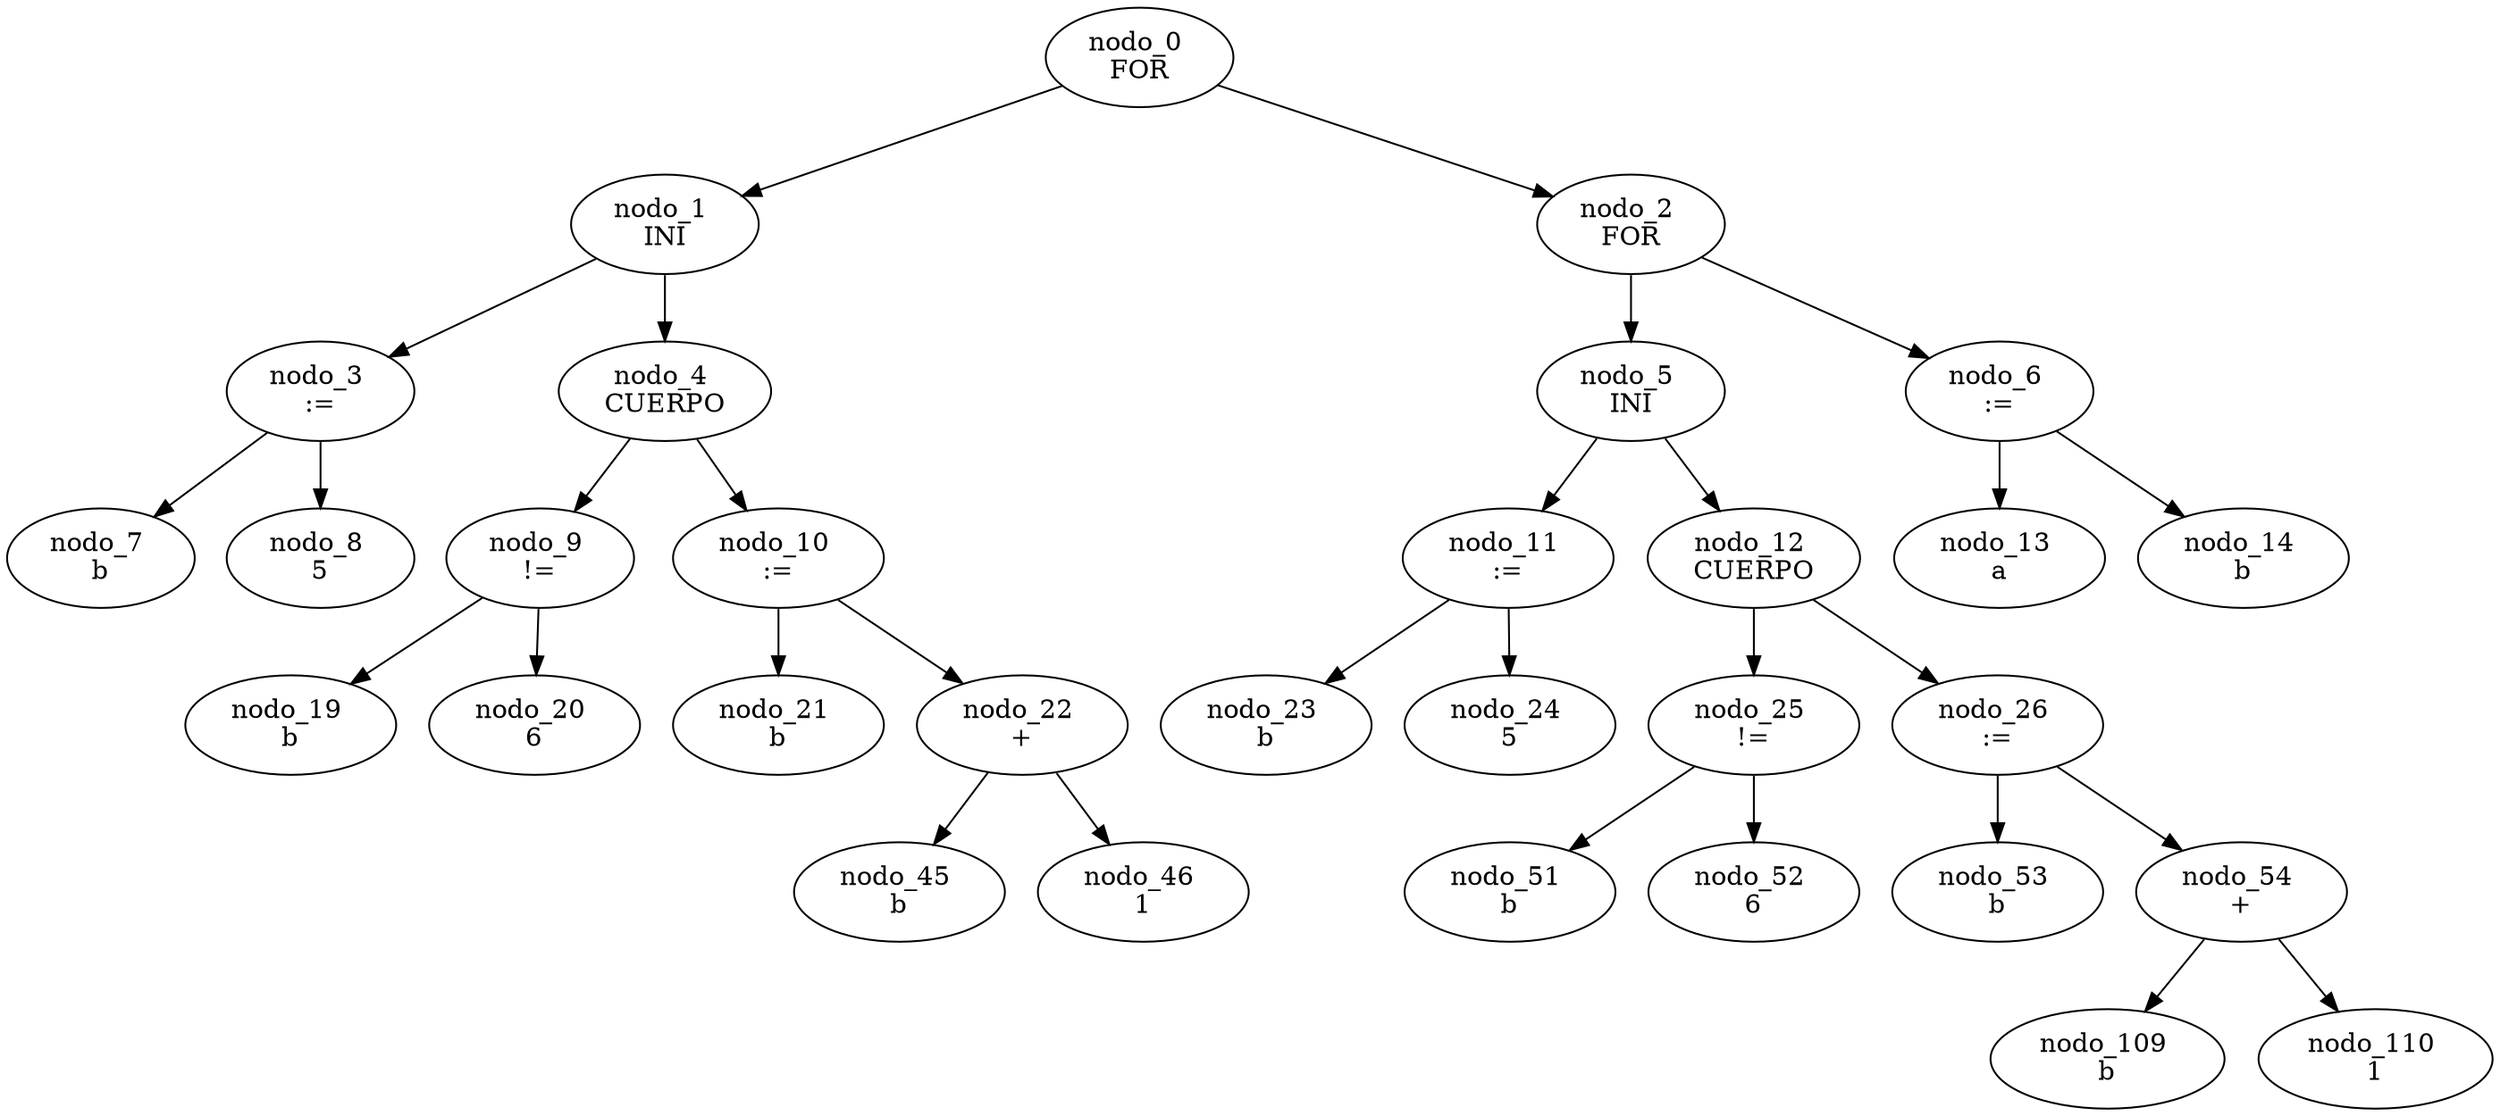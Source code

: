digraph G {
	"nodo_0 \nFOR" -> "nodo_1 \nINI"
	"nodo_0 \nFOR" -> "nodo_2 \nFOR"
	"nodo_1 \nINI" -> "nodo_3 \n:="
	"nodo_1 \nINI" -> "nodo_4 \nCUERPO"
	"nodo_3 \n:=" -> "nodo_7 \nb"
	"nodo_3 \n:=" -> "nodo_8 \n5"
	"nodo_4 \nCUERPO" -> "nodo_9 \n!="
	"nodo_4 \nCUERPO" -> "nodo_10 \n:="
	"nodo_9 \n!=" -> "nodo_19 \nb"
	"nodo_9 \n!=" -> "nodo_20 \n6"
	"nodo_10 \n:=" -> "nodo_21 \nb"
	"nodo_10 \n:=" -> "nodo_22 \n+"
	"nodo_22 \n+" -> "nodo_45 \nb"
	"nodo_22 \n+" -> "nodo_46 \n1"
	"nodo_2 \nFOR" -> "nodo_5 \nINI"
	"nodo_2 \nFOR" -> "nodo_6 \n:="
	"nodo_5 \nINI" -> "nodo_11 \n:="
	"nodo_5 \nINI" -> "nodo_12 \nCUERPO"
	"nodo_11 \n:=" -> "nodo_23 \nb"
	"nodo_11 \n:=" -> "nodo_24 \n5"
	"nodo_12 \nCUERPO" -> "nodo_25 \n!="
	"nodo_12 \nCUERPO" -> "nodo_26 \n:="
	"nodo_25 \n!=" -> "nodo_51 \nb"
	"nodo_25 \n!=" -> "nodo_52 \n6"
	"nodo_26 \n:=" -> "nodo_53 \nb"
	"nodo_26 \n:=" -> "nodo_54 \n+"
	"nodo_54 \n+" -> "nodo_109 \nb"
	"nodo_54 \n+" -> "nodo_110 \n1"
	"nodo_6 \n:=" -> "nodo_13 \na"
	"nodo_6 \n:=" -> "nodo_14 \nb"
}